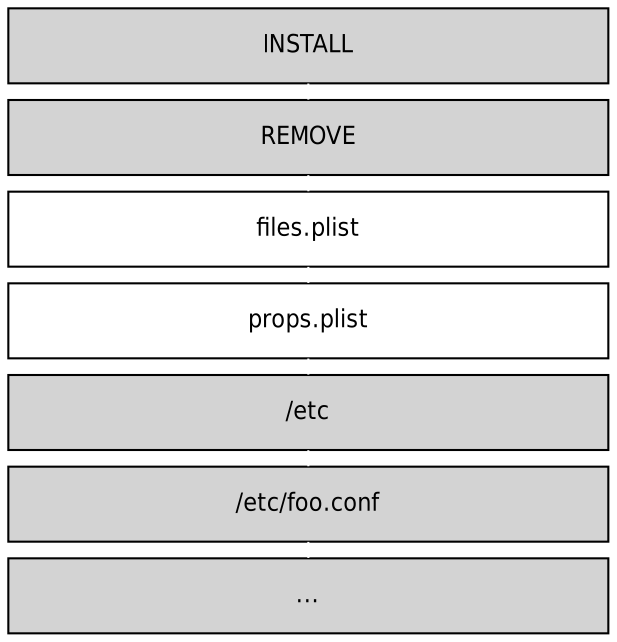 digraph xbps_binary_pkg_content {
	graph [ranksep="0"];
	edge [color=white,arrowhead="none",fontname="DejaVuSansCondensed",fontsize="12"];
	node [width="4.0",shape=box,fontname="DejaVuSansCondensed",fontsize="12"];
	install -> remove;
	remove -> files_plist;
	files_plist -> props_plist;
	props_plist -> archive_entry;
	archive_entry -> archive_entry2;
	archive_entry2 -> archive_entry3;
	install [style=filled,label="INSTALL"];
	remove [style=filled,label="REMOVE"];
	files_plist [label="files.plist"];
	props_plist [label="props.plist"];
	archive_entry [style=filled,label="/etc"];
	archive_entry2 [style=filled,label="/etc/foo.conf"];
	archive_entry3 [style=filled,label="..."];
}
